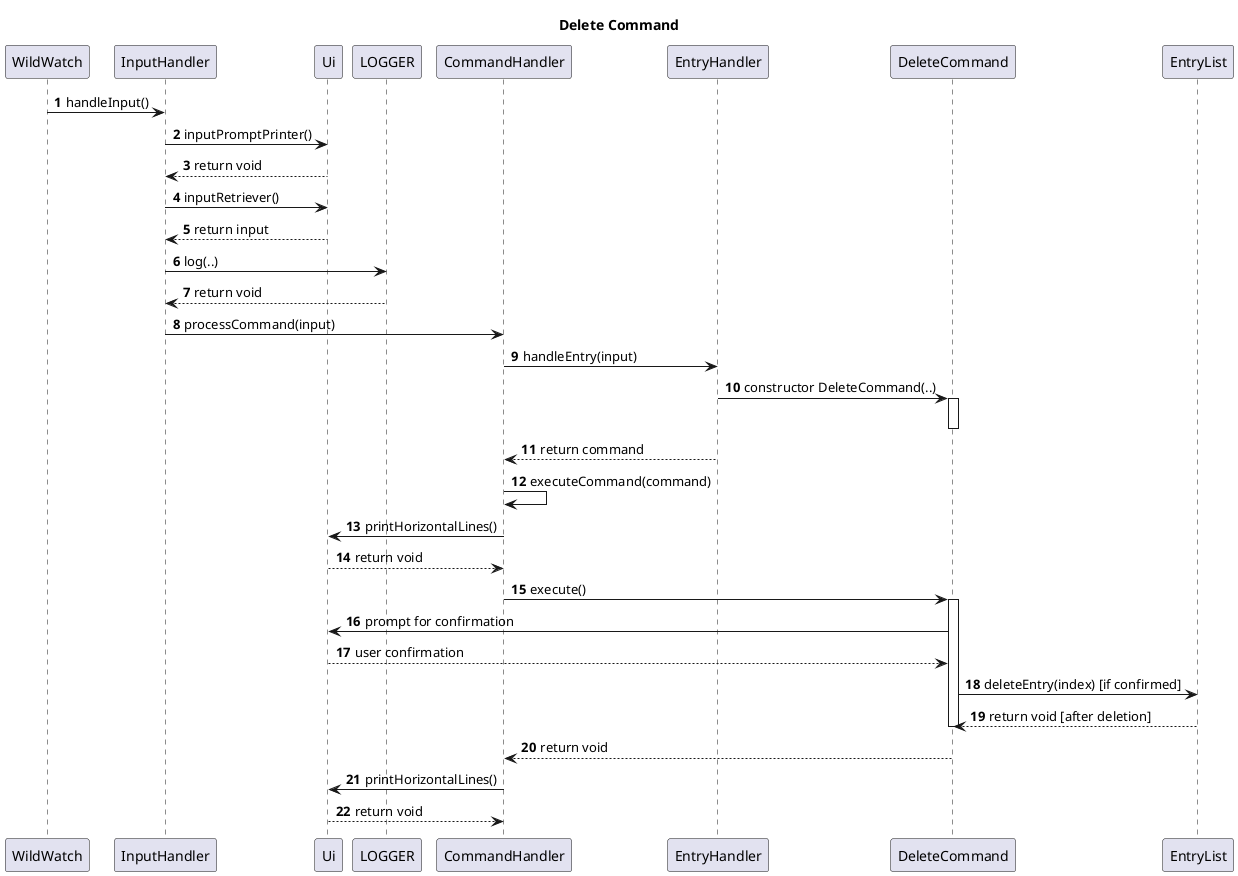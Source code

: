 @startuml
'https://plantuml.com/sequence-diagram

autonumber

title Delete Command

participant a as "WildWatch"
participant b as "InputHandler"
participant c as "Ui"
participant d as "LOGGER"
participant e as "CommandHandler"
participant f as "EntryHandler"
participant g as "DeleteCommand"
participant h as "EntryList"

a->b: handleInput()
b->c: inputPromptPrinter()
c-->b: return void
b->c: inputRetriever()
c-->b: return input
b->d: log(..)
d-->b: return void
b->e: processCommand(input)
deactivate b
deactivate c
e->f: handleEntry(input)
f->g: constructor DeleteCommand(..)
activate g
deactivate g
f-->e: return command
e->e: executeCommand(command)
e->c: printHorizontalLines()
c-->e: return void
e->g: execute()
activate g
g->c: prompt for confirmation
c-->g: user confirmation
g->h: deleteEntry(index) [if confirmed]
h-->g: return void [after deletion]
deactivate g
g-->e: return void
e->c: printHorizontalLines()
c-->e: return void
@enduml

